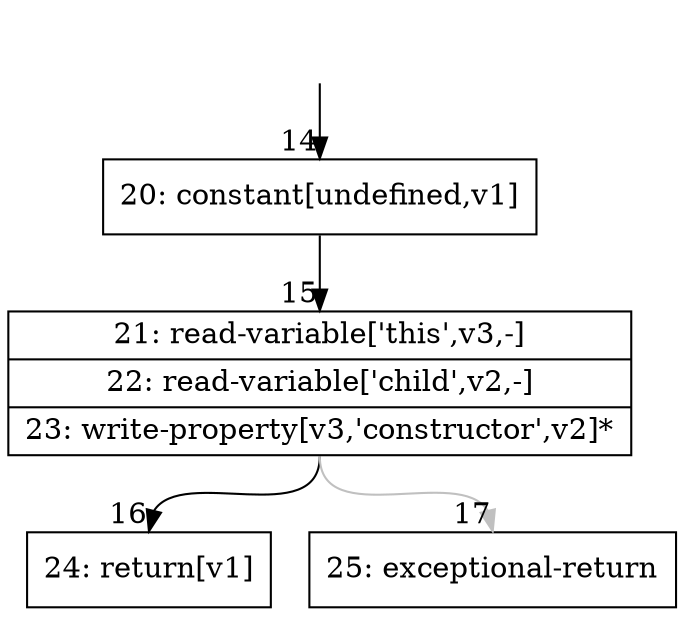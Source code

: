 digraph {
rankdir="TD"
BB_entry5[shape=none,label=""];
BB_entry5 -> BB14 [tailport=s, headport=n, headlabel="    14"]
BB14 [shape=record label="{20: constant[undefined,v1]}" ] 
BB14 -> BB15 [tailport=s, headport=n, headlabel="      15"]
BB15 [shape=record label="{21: read-variable['this',v3,-]|22: read-variable['child',v2,-]|23: write-property[v3,'constructor',v2]*}" ] 
BB15 -> BB16 [tailport=s, headport=n, headlabel="      16"]
BB15 -> BB17 [tailport=s, headport=n, color=gray, headlabel="      17"]
BB16 [shape=record label="{24: return[v1]}" ] 
BB17 [shape=record label="{25: exceptional-return}" ] 
//#$~ 10
}
